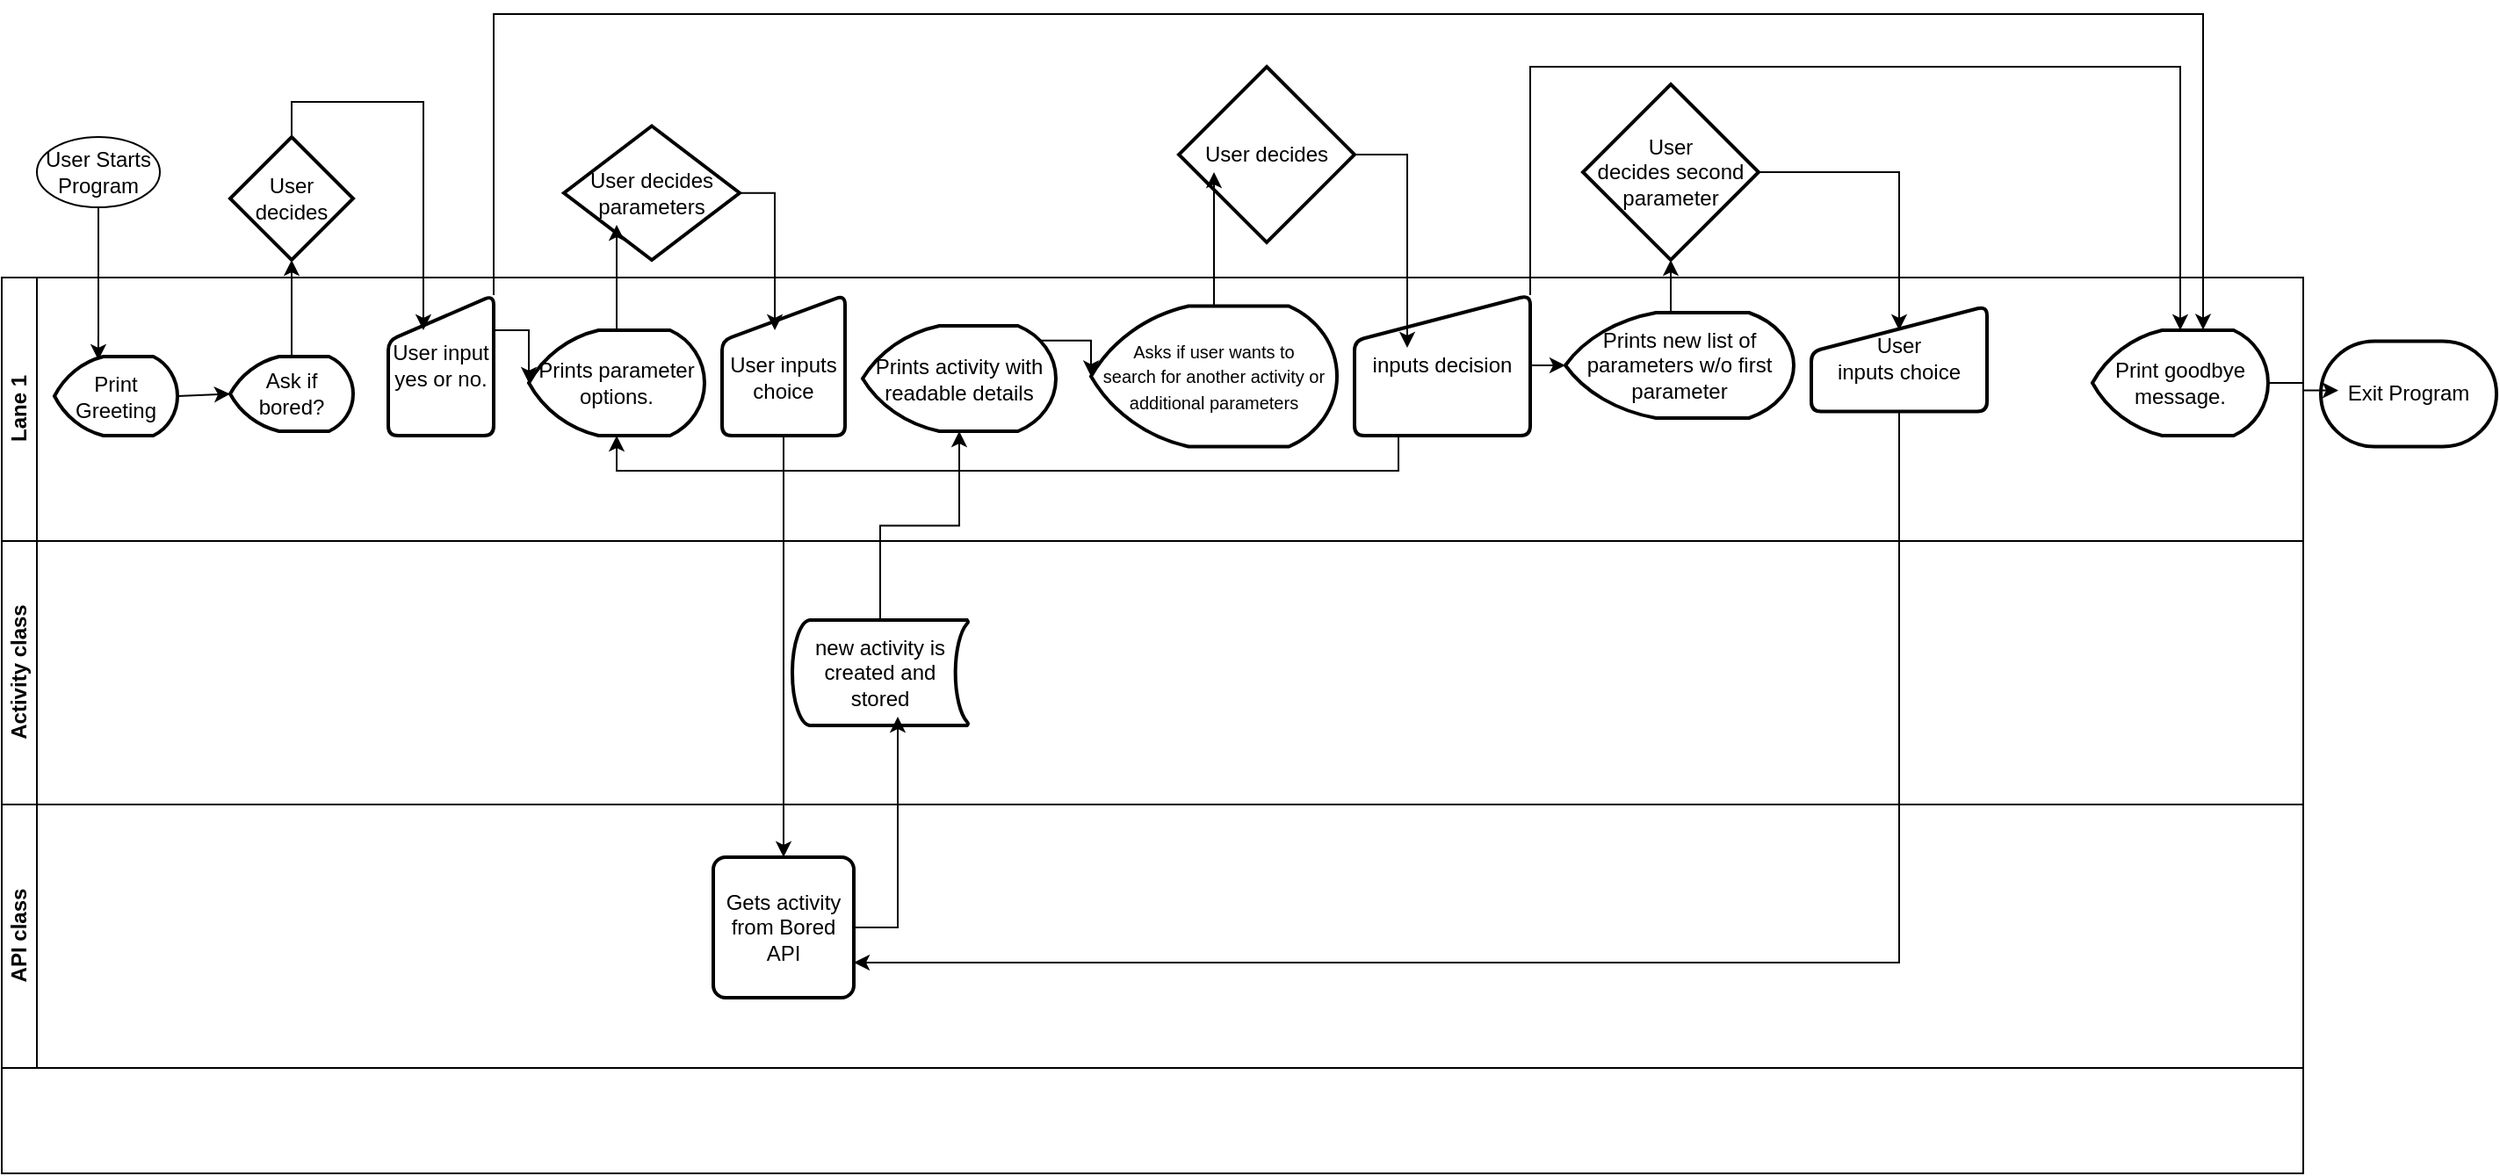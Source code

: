 <mxfile version="13.5.4" type="github">
  <diagram name="Page-1" id="c7488fd3-1785-93aa-aadb-54a6760d102a">
    <mxGraphModel dx="1023" dy="1438" grid="1" gridSize="10" guides="1" tooltips="1" connect="1" arrows="1" fold="1" page="1" pageScale="1" pageWidth="1100" pageHeight="850" background="#ffffff" math="0" shadow="0">
      <root>
        <mxCell id="0" />
        <mxCell id="1" parent="0" />
        <mxCell id="2b4e8129b02d487f-1" value="" style="swimlane;html=1;childLayout=stackLayout;horizontal=1;startSize=0;horizontalStack=0;rounded=0;shadow=0;labelBackgroundColor=none;strokeWidth=1;fontFamily=Verdana;fontSize=8;align=center;" parent="1" vertex="1">
          <mxGeometry x="10" y="70" width="1310" height="510" as="geometry">
            <mxRectangle x="180" y="70" width="50" height="20" as="alternateBounds" />
          </mxGeometry>
        </mxCell>
        <mxCell id="2b4e8129b02d487f-2" value="Lane 1" style="swimlane;html=1;startSize=20;horizontal=0;" parent="2b4e8129b02d487f-1" vertex="1">
          <mxGeometry width="1310" height="150" as="geometry" />
        </mxCell>
        <mxCell id="tjolCTW6fTqtkh7f0dyl-22" style="edgeStyle=orthogonalEdgeStyle;rounded=0;orthogonalLoop=1;jettySize=auto;html=1;exitX=1;exitY=0;exitDx=0;exitDy=0;entryX=0.63;entryY=-0.004;entryDx=0;entryDy=0;entryPerimeter=0;" edge="1" parent="2b4e8129b02d487f-2" source="tjolCTW6fTqtkh7f0dyl-13" target="tjolCTW6fTqtkh7f0dyl-17">
          <mxGeometry relative="1" as="geometry">
            <Array as="points">
              <mxPoint x="280" y="-150" />
              <mxPoint x="1253" y="-150" />
            </Array>
          </mxGeometry>
        </mxCell>
        <mxCell id="tjolCTW6fTqtkh7f0dyl-35" style="edgeStyle=orthogonalEdgeStyle;rounded=0;orthogonalLoop=1;jettySize=auto;html=1;exitX=1;exitY=0.25;exitDx=0;exitDy=0;" edge="1" parent="2b4e8129b02d487f-2" source="tjolCTW6fTqtkh7f0dyl-13" target="tjolCTW6fTqtkh7f0dyl-20">
          <mxGeometry relative="1" as="geometry" />
        </mxCell>
        <mxCell id="tjolCTW6fTqtkh7f0dyl-49" value="User &lt;br&gt;inputs choice" style="html=1;strokeWidth=2;shape=manualInput;whiteSpace=wrap;rounded=1;size=26;arcSize=11;" vertex="1" parent="2b4e8129b02d487f-2">
          <mxGeometry x="1030" y="16.25" width="100" height="60" as="geometry" />
        </mxCell>
        <mxCell id="tjolCTW6fTqtkh7f0dyl-13" value="User input yes or no." style="html=1;strokeWidth=2;shape=manualInput;whiteSpace=wrap;rounded=1;size=26;arcSize=11;" vertex="1" parent="2b4e8129b02d487f-2">
          <mxGeometry x="220" y="10" width="60" height="80" as="geometry" />
        </mxCell>
        <mxCell id="tjolCTW6fTqtkh7f0dyl-9" value="" style="endArrow=classic;html=1;entryX=0;entryY=0.5;entryDx=0;entryDy=0;entryPerimeter=0;exitX=1;exitY=0.5;exitDx=0;exitDy=0;exitPerimeter=0;" edge="1" parent="2b4e8129b02d487f-2" source="tjolCTW6fTqtkh7f0dyl-2" target="tjolCTW6fTqtkh7f0dyl-3">
          <mxGeometry width="50" height="50" relative="1" as="geometry">
            <mxPoint x="100" y="70" as="sourcePoint" />
            <mxPoint x="150" y="20" as="targetPoint" />
          </mxGeometry>
        </mxCell>
        <mxCell id="tjolCTW6fTqtkh7f0dyl-25" value="&lt;br&gt;User inputs choice" style="html=1;strokeWidth=2;shape=manualInput;whiteSpace=wrap;rounded=1;size=26;arcSize=11;" vertex="1" parent="2b4e8129b02d487f-2">
          <mxGeometry x="410" y="10" width="70" height="80" as="geometry" />
        </mxCell>
        <mxCell id="tjolCTW6fTqtkh7f0dyl-39" style="edgeStyle=orthogonalEdgeStyle;rounded=0;orthogonalLoop=1;jettySize=auto;html=1;exitX=0.92;exitY=0.14;exitDx=0;exitDy=0;exitPerimeter=0;" edge="1" parent="2b4e8129b02d487f-2" source="tjolCTW6fTqtkh7f0dyl-31" target="tjolCTW6fTqtkh7f0dyl-33">
          <mxGeometry relative="1" as="geometry" />
        </mxCell>
        <mxCell id="tjolCTW6fTqtkh7f0dyl-45" value="Prints new list of parameters w/o first parameter" style="strokeWidth=2;html=1;shape=mxgraph.flowchart.display;whiteSpace=wrap;" vertex="1" parent="2b4e8129b02d487f-2">
          <mxGeometry x="890" y="20" width="130" height="60" as="geometry" />
        </mxCell>
        <mxCell id="tjolCTW6fTqtkh7f0dyl-31" value="Prints activity with readable details" style="strokeWidth=2;html=1;shape=mxgraph.flowchart.display;whiteSpace=wrap;" vertex="1" parent="2b4e8129b02d487f-2">
          <mxGeometry x="490" y="27.5" width="110" height="60" as="geometry" />
        </mxCell>
        <mxCell id="tjolCTW6fTqtkh7f0dyl-33" value="&lt;font style=&quot;font-size: 10px&quot;&gt;Asks if user wants to &lt;br&gt;search for another activity or &lt;br&gt;additional parameters&lt;/font&gt;" style="strokeWidth=2;html=1;shape=mxgraph.flowchart.display;whiteSpace=wrap;" vertex="1" parent="2b4e8129b02d487f-2">
          <mxGeometry x="620" y="16.25" width="140" height="80" as="geometry" />
        </mxCell>
        <mxCell id="tjolCTW6fTqtkh7f0dyl-17" value="Print goodbye message." style="strokeWidth=2;html=1;shape=mxgraph.flowchart.display;whiteSpace=wrap;" vertex="1" parent="2b4e8129b02d487f-2">
          <mxGeometry x="1190" y="30" width="100" height="60" as="geometry" />
        </mxCell>
        <mxCell id="tjolCTW6fTqtkh7f0dyl-2" value="Print Greeting" style="strokeWidth=2;html=1;shape=mxgraph.flowchart.display;whiteSpace=wrap;" vertex="1" parent="2b4e8129b02d487f-2">
          <mxGeometry x="30" y="45" width="70" height="45" as="geometry" />
        </mxCell>
        <mxCell id="tjolCTW6fTqtkh7f0dyl-3" value="Ask if bored?" style="strokeWidth=2;html=1;shape=mxgraph.flowchart.display;whiteSpace=wrap;" vertex="1" parent="2b4e8129b02d487f-2">
          <mxGeometry x="130" y="45" width="70" height="42.5" as="geometry" />
        </mxCell>
        <mxCell id="tjolCTW6fTqtkh7f0dyl-20" value="Prints parameter options." style="strokeWidth=2;html=1;shape=mxgraph.flowchart.display;whiteSpace=wrap;" vertex="1" parent="2b4e8129b02d487f-2">
          <mxGeometry x="300" y="30" width="100" height="60" as="geometry" />
        </mxCell>
        <mxCell id="tjolCTW6fTqtkh7f0dyl-44" style="edgeStyle=orthogonalEdgeStyle;rounded=0;orthogonalLoop=1;jettySize=auto;html=1;exitX=0.25;exitY=1;exitDx=0;exitDy=0;entryX=0.5;entryY=1;entryDx=0;entryDy=0;entryPerimeter=0;" edge="1" parent="2b4e8129b02d487f-2" source="tjolCTW6fTqtkh7f0dyl-42" target="tjolCTW6fTqtkh7f0dyl-20">
          <mxGeometry relative="1" as="geometry" />
        </mxCell>
        <mxCell id="tjolCTW6fTqtkh7f0dyl-46" style="edgeStyle=orthogonalEdgeStyle;rounded=0;orthogonalLoop=1;jettySize=auto;html=1;exitX=1;exitY=0.5;exitDx=0;exitDy=0;entryX=0;entryY=0.5;entryDx=0;entryDy=0;entryPerimeter=0;" edge="1" parent="2b4e8129b02d487f-2" source="tjolCTW6fTqtkh7f0dyl-42" target="tjolCTW6fTqtkh7f0dyl-45">
          <mxGeometry relative="1" as="geometry" />
        </mxCell>
        <mxCell id="tjolCTW6fTqtkh7f0dyl-53" style="edgeStyle=orthogonalEdgeStyle;rounded=0;orthogonalLoop=1;jettySize=auto;html=1;exitX=1;exitY=0;exitDx=0;exitDy=0;entryX=0.5;entryY=0;entryDx=0;entryDy=0;entryPerimeter=0;" edge="1" parent="2b4e8129b02d487f-2" source="tjolCTW6fTqtkh7f0dyl-42" target="tjolCTW6fTqtkh7f0dyl-17">
          <mxGeometry relative="1" as="geometry">
            <Array as="points">
              <mxPoint x="870" y="-120" />
              <mxPoint x="1240" y="-120" />
            </Array>
          </mxGeometry>
        </mxCell>
        <mxCell id="tjolCTW6fTqtkh7f0dyl-42" value="inputs decision" style="html=1;strokeWidth=2;shape=manualInput;whiteSpace=wrap;rounded=1;size=26;arcSize=11;" vertex="1" parent="2b4e8129b02d487f-2">
          <mxGeometry x="770" y="10" width="100" height="80" as="geometry" />
        </mxCell>
        <mxCell id="2b4e8129b02d487f-3" value="Activity class" style="swimlane;html=1;startSize=20;horizontal=0;" parent="2b4e8129b02d487f-1" vertex="1">
          <mxGeometry y="150" width="1310" height="150" as="geometry" />
        </mxCell>
        <mxCell id="tjolCTW6fTqtkh7f0dyl-29" value="new activity is created and stored" style="strokeWidth=2;html=1;shape=mxgraph.flowchart.stored_data;whiteSpace=wrap;" vertex="1" parent="2b4e8129b02d487f-3">
          <mxGeometry x="450" y="45" width="100" height="60" as="geometry" />
        </mxCell>
        <mxCell id="2b4e8129b02d487f-4" value="API class" style="swimlane;html=1;startSize=20;horizontal=0;" parent="2b4e8129b02d487f-1" vertex="1">
          <mxGeometry y="300" width="1310" height="150" as="geometry" />
        </mxCell>
        <mxCell id="tjolCTW6fTqtkh7f0dyl-27" value="Gets activity from Bored API" style="rounded=1;whiteSpace=wrap;html=1;absoluteArcSize=1;arcSize=14;strokeWidth=2;" vertex="1" parent="2b4e8129b02d487f-4">
          <mxGeometry x="405" y="30" width="80" height="80" as="geometry" />
        </mxCell>
        <mxCell id="tjolCTW6fTqtkh7f0dyl-28" style="edgeStyle=orthogonalEdgeStyle;rounded=0;orthogonalLoop=1;jettySize=auto;html=1;exitX=0.5;exitY=1;exitDx=0;exitDy=0;entryX=0.5;entryY=0;entryDx=0;entryDy=0;" edge="1" parent="2b4e8129b02d487f-1" source="tjolCTW6fTqtkh7f0dyl-25" target="tjolCTW6fTqtkh7f0dyl-27">
          <mxGeometry relative="1" as="geometry" />
        </mxCell>
        <mxCell id="tjolCTW6fTqtkh7f0dyl-30" style="edgeStyle=orthogonalEdgeStyle;rounded=0;orthogonalLoop=1;jettySize=auto;html=1;exitX=1;exitY=0.5;exitDx=0;exitDy=0;entryX=0.6;entryY=0.917;entryDx=0;entryDy=0;entryPerimeter=0;" edge="1" parent="2b4e8129b02d487f-1" source="tjolCTW6fTqtkh7f0dyl-27" target="tjolCTW6fTqtkh7f0dyl-29">
          <mxGeometry relative="1" as="geometry" />
        </mxCell>
        <mxCell id="tjolCTW6fTqtkh7f0dyl-36" style="edgeStyle=orthogonalEdgeStyle;rounded=0;orthogonalLoop=1;jettySize=auto;html=1;exitX=0.5;exitY=0;exitDx=0;exitDy=0;exitPerimeter=0;" edge="1" parent="2b4e8129b02d487f-1" source="tjolCTW6fTqtkh7f0dyl-29" target="tjolCTW6fTqtkh7f0dyl-31">
          <mxGeometry relative="1" as="geometry" />
        </mxCell>
        <mxCell id="tjolCTW6fTqtkh7f0dyl-55" style="edgeStyle=orthogonalEdgeStyle;rounded=0;orthogonalLoop=1;jettySize=auto;html=1;exitX=0.5;exitY=1;exitDx=0;exitDy=0;entryX=1;entryY=0.75;entryDx=0;entryDy=0;" edge="1" parent="2b4e8129b02d487f-1" source="tjolCTW6fTqtkh7f0dyl-49" target="tjolCTW6fTqtkh7f0dyl-27">
          <mxGeometry relative="1" as="geometry" />
        </mxCell>
        <mxCell id="tjolCTW6fTqtkh7f0dyl-7" style="edgeStyle=orthogonalEdgeStyle;rounded=0;orthogonalLoop=1;jettySize=auto;html=1;exitX=0.5;exitY=1;exitDx=0;exitDy=0;entryX=0.357;entryY=0.044;entryDx=0;entryDy=0;entryPerimeter=0;" edge="1" parent="1" source="tjolCTW6fTqtkh7f0dyl-1" target="tjolCTW6fTqtkh7f0dyl-2">
          <mxGeometry relative="1" as="geometry" />
        </mxCell>
        <mxCell id="tjolCTW6fTqtkh7f0dyl-1" value="User Starts&lt;br&gt;Program" style="ellipse;whiteSpace=wrap;html=1;" vertex="1" parent="1">
          <mxGeometry x="30" y="-10" width="70" height="40" as="geometry" />
        </mxCell>
        <mxCell id="tjolCTW6fTqtkh7f0dyl-16" style="edgeStyle=orthogonalEdgeStyle;rounded=0;orthogonalLoop=1;jettySize=auto;html=1;exitX=0.5;exitY=0;exitDx=0;exitDy=0;exitPerimeter=0;entryX=0.333;entryY=0.25;entryDx=0;entryDy=0;entryPerimeter=0;" edge="1" parent="1" source="tjolCTW6fTqtkh7f0dyl-10" target="tjolCTW6fTqtkh7f0dyl-13">
          <mxGeometry relative="1" as="geometry" />
        </mxCell>
        <mxCell id="tjolCTW6fTqtkh7f0dyl-10" value="User decides" style="strokeWidth=2;html=1;shape=mxgraph.flowchart.decision;whiteSpace=wrap;" vertex="1" parent="1">
          <mxGeometry x="140" y="-10" width="70" height="70" as="geometry" />
        </mxCell>
        <mxCell id="tjolCTW6fTqtkh7f0dyl-18" value="Exit Program" style="strokeWidth=2;html=1;shape=mxgraph.flowchart.terminator;whiteSpace=wrap;" vertex="1" parent="1">
          <mxGeometry x="1330" y="106.25" width="100" height="60" as="geometry" />
        </mxCell>
        <mxCell id="tjolCTW6fTqtkh7f0dyl-19" style="edgeStyle=orthogonalEdgeStyle;rounded=0;orthogonalLoop=1;jettySize=auto;html=1;exitX=1;exitY=0.5;exitDx=0;exitDy=0;exitPerimeter=0;entryX=0.1;entryY=0.467;entryDx=0;entryDy=0;entryPerimeter=0;" edge="1" parent="1" source="tjolCTW6fTqtkh7f0dyl-17" target="tjolCTW6fTqtkh7f0dyl-18">
          <mxGeometry relative="1" as="geometry" />
        </mxCell>
        <mxCell id="tjolCTW6fTqtkh7f0dyl-26" style="edgeStyle=orthogonalEdgeStyle;rounded=0;orthogonalLoop=1;jettySize=auto;html=1;exitX=1;exitY=0.5;exitDx=0;exitDy=0;exitPerimeter=0;entryX=0.429;entryY=0.25;entryDx=0;entryDy=0;entryPerimeter=0;" edge="1" parent="1" source="tjolCTW6fTqtkh7f0dyl-23" target="tjolCTW6fTqtkh7f0dyl-25">
          <mxGeometry relative="1" as="geometry" />
        </mxCell>
        <mxCell id="tjolCTW6fTqtkh7f0dyl-23" value="User decides parameters" style="strokeWidth=2;html=1;shape=mxgraph.flowchart.decision;whiteSpace=wrap;" vertex="1" parent="1">
          <mxGeometry x="330" y="-16.25" width="100" height="76.25" as="geometry" />
        </mxCell>
        <mxCell id="tjolCTW6fTqtkh7f0dyl-24" style="edgeStyle=orthogonalEdgeStyle;rounded=0;orthogonalLoop=1;jettySize=auto;html=1;exitX=0.5;exitY=0;exitDx=0;exitDy=0;exitPerimeter=0;entryX=0.3;entryY=0.738;entryDx=0;entryDy=0;entryPerimeter=0;" edge="1" parent="1" source="tjolCTW6fTqtkh7f0dyl-20" target="tjolCTW6fTqtkh7f0dyl-23">
          <mxGeometry relative="1" as="geometry" />
        </mxCell>
        <mxCell id="tjolCTW6fTqtkh7f0dyl-34" style="edgeStyle=orthogonalEdgeStyle;rounded=0;orthogonalLoop=1;jettySize=auto;html=1;exitX=0.5;exitY=0;exitDx=0;exitDy=0;exitPerimeter=0;entryX=0.5;entryY=1;entryDx=0;entryDy=0;entryPerimeter=0;" edge="1" parent="1" source="tjolCTW6fTqtkh7f0dyl-3" target="tjolCTW6fTqtkh7f0dyl-10">
          <mxGeometry relative="1" as="geometry" />
        </mxCell>
        <mxCell id="tjolCTW6fTqtkh7f0dyl-52" style="edgeStyle=orthogonalEdgeStyle;rounded=0;orthogonalLoop=1;jettySize=auto;html=1;exitX=1;exitY=0.5;exitDx=0;exitDy=0;exitPerimeter=0;entryX=0.3;entryY=0.375;entryDx=0;entryDy=0;entryPerimeter=0;" edge="1" parent="1" source="tjolCTW6fTqtkh7f0dyl-40" target="tjolCTW6fTqtkh7f0dyl-42">
          <mxGeometry relative="1" as="geometry" />
        </mxCell>
        <mxCell id="tjolCTW6fTqtkh7f0dyl-40" value="User decides" style="strokeWidth=2;html=1;shape=mxgraph.flowchart.decision;whiteSpace=wrap;" vertex="1" parent="1">
          <mxGeometry x="680" y="-50" width="100" height="100" as="geometry" />
        </mxCell>
        <mxCell id="tjolCTW6fTqtkh7f0dyl-41" style="edgeStyle=orthogonalEdgeStyle;rounded=0;orthogonalLoop=1;jettySize=auto;html=1;exitX=0.5;exitY=0;exitDx=0;exitDy=0;exitPerimeter=0;" edge="1" parent="1" source="tjolCTW6fTqtkh7f0dyl-33">
          <mxGeometry relative="1" as="geometry">
            <mxPoint x="700" y="10" as="targetPoint" />
          </mxGeometry>
        </mxCell>
        <mxCell id="tjolCTW6fTqtkh7f0dyl-50" style="edgeStyle=orthogonalEdgeStyle;rounded=0;orthogonalLoop=1;jettySize=auto;html=1;exitX=1;exitY=0.5;exitDx=0;exitDy=0;exitPerimeter=0;entryX=0.5;entryY=0.229;entryDx=0;entryDy=0;entryPerimeter=0;" edge="1" parent="1" source="tjolCTW6fTqtkh7f0dyl-47" target="tjolCTW6fTqtkh7f0dyl-49">
          <mxGeometry relative="1" as="geometry" />
        </mxCell>
        <mxCell id="tjolCTW6fTqtkh7f0dyl-47" value="User &lt;br&gt;decides second parameter" style="strokeWidth=2;html=1;shape=mxgraph.flowchart.decision;whiteSpace=wrap;" vertex="1" parent="1">
          <mxGeometry x="910" y="-40" width="100" height="100" as="geometry" />
        </mxCell>
        <mxCell id="tjolCTW6fTqtkh7f0dyl-48" style="edgeStyle=orthogonalEdgeStyle;rounded=0;orthogonalLoop=1;jettySize=auto;html=1;exitX=0.5;exitY=0;exitDx=0;exitDy=0;exitPerimeter=0;entryX=0.5;entryY=1;entryDx=0;entryDy=0;entryPerimeter=0;" edge="1" parent="1" source="tjolCTW6fTqtkh7f0dyl-45" target="tjolCTW6fTqtkh7f0dyl-47">
          <mxGeometry relative="1" as="geometry" />
        </mxCell>
      </root>
    </mxGraphModel>
  </diagram>
</mxfile>

